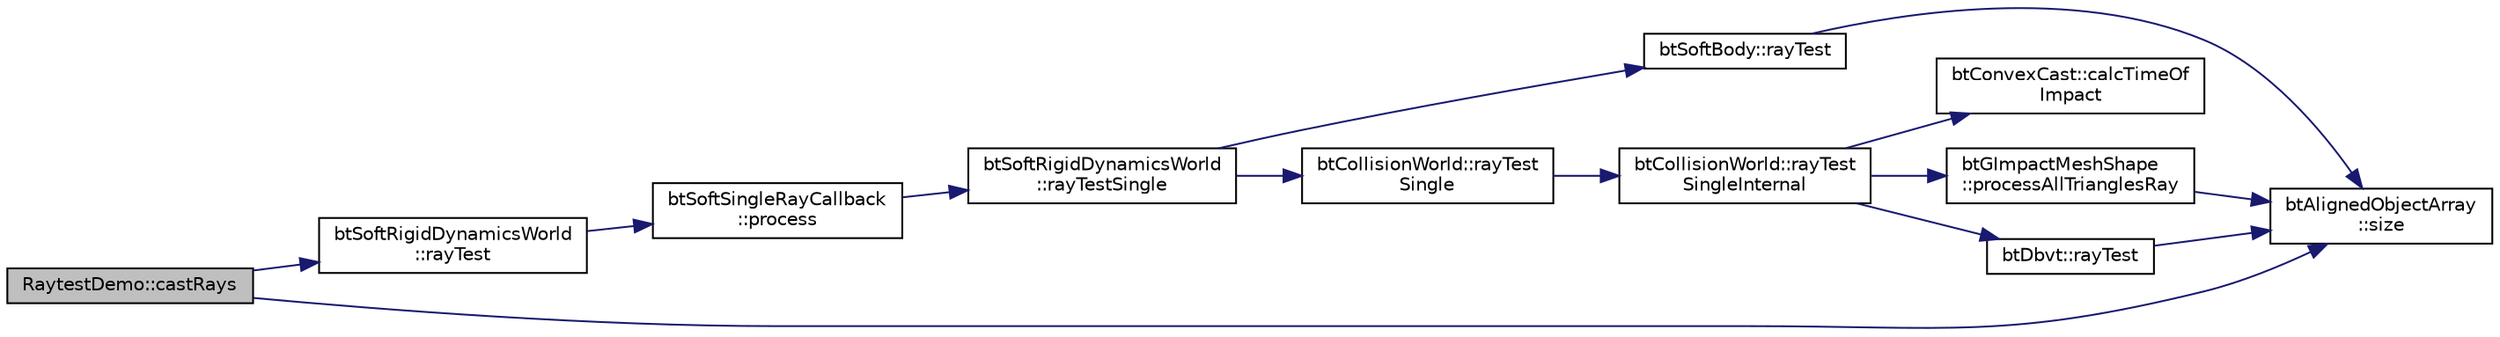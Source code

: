 digraph "RaytestDemo::castRays"
{
  edge [fontname="Helvetica",fontsize="10",labelfontname="Helvetica",labelfontsize="10"];
  node [fontname="Helvetica",fontsize="10",shape=record];
  rankdir="LR";
  Node1 [label="RaytestDemo::castRays",height=0.2,width=0.4,color="black", fillcolor="grey75", style="filled", fontcolor="black"];
  Node1 -> Node2 [color="midnightblue",fontsize="10",style="solid"];
  Node2 [label="btSoftRigidDynamicsWorld\l::rayTest",height=0.2,width=0.4,color="black", fillcolor="white", style="filled",URL="$classbt_soft_rigid_dynamics_world.html#a1d914916b59d57a72295129f2d710d4a"];
  Node2 -> Node3 [color="midnightblue",fontsize="10",style="solid"];
  Node3 [label="btSoftSingleRayCallback\l::process",height=0.2,width=0.4,color="black", fillcolor="white", style="filled",URL="$structbt_soft_single_ray_callback.html#a9625cb3d48cfe194f1af2b52c4cf90cd"];
  Node3 -> Node4 [color="midnightblue",fontsize="10",style="solid"];
  Node4 [label="btSoftRigidDynamicsWorld\l::rayTestSingle",height=0.2,width=0.4,color="black", fillcolor="white", style="filled",URL="$classbt_soft_rigid_dynamics_world.html#a918218d4fe565ce42fd78c9d06d22cb0"];
  Node4 -> Node5 [color="midnightblue",fontsize="10",style="solid"];
  Node5 [label="btSoftBody::rayTest",height=0.2,width=0.4,color="black", fillcolor="white", style="filled",URL="$classbt_soft_body.html#a3133d790dcff71b8e8a43eb966097485",tooltip="Ray casting using rayFrom and rayTo in worldspace, (not direction!) "];
  Node5 -> Node6 [color="midnightblue",fontsize="10",style="solid"];
  Node6 [label="btAlignedObjectArray\l::size",height=0.2,width=0.4,color="black", fillcolor="white", style="filled",URL="$classbt_aligned_object_array.html#a6bdd14c7599ecb95e8d83dd5a715f9b7",tooltip="return the number of elements in the array "];
  Node4 -> Node7 [color="midnightblue",fontsize="10",style="solid"];
  Node7 [label="btCollisionWorld::rayTest\lSingle",height=0.2,width=0.4,color="black", fillcolor="white", style="filled",URL="$classbt_collision_world.html#aca2a9413508b4a2449fe83ff93ea564e"];
  Node7 -> Node8 [color="midnightblue",fontsize="10",style="solid"];
  Node8 [label="btCollisionWorld::rayTest\lSingleInternal",height=0.2,width=0.4,color="black", fillcolor="white", style="filled",URL="$classbt_collision_world.html#a84bbeea09de9dc5c68e49826e58f7114"];
  Node8 -> Node9 [color="midnightblue",fontsize="10",style="solid"];
  Node9 [label="btConvexCast::calcTimeOf\lImpact",height=0.2,width=0.4,color="black", fillcolor="white", style="filled",URL="$classbt_convex_cast.html#abaf0f25a8cccfcafdaabada83c8d2bfb",tooltip="cast a convex against another convex object "];
  Node8 -> Node10 [color="midnightblue",fontsize="10",style="solid"];
  Node10 [label="btGImpactMeshShape\l::processAllTrianglesRay",height=0.2,width=0.4,color="black", fillcolor="white", style="filled",URL="$classbt_g_impact_mesh_shape.html#a80b60d4ca87b2739b2389258e901900d",tooltip="Function for retrieve triangles. "];
  Node10 -> Node6 [color="midnightblue",fontsize="10",style="solid"];
  Node8 -> Node11 [color="midnightblue",fontsize="10",style="solid"];
  Node11 [label="btDbvt::rayTest",height=0.2,width=0.4,color="black", fillcolor="white", style="filled",URL="$structbt_dbvt.html#a8e316ee3bc9bd7b7354086c0c558cfb5"];
  Node11 -> Node6 [color="midnightblue",fontsize="10",style="solid"];
  Node1 -> Node6 [color="midnightblue",fontsize="10",style="solid"];
}

